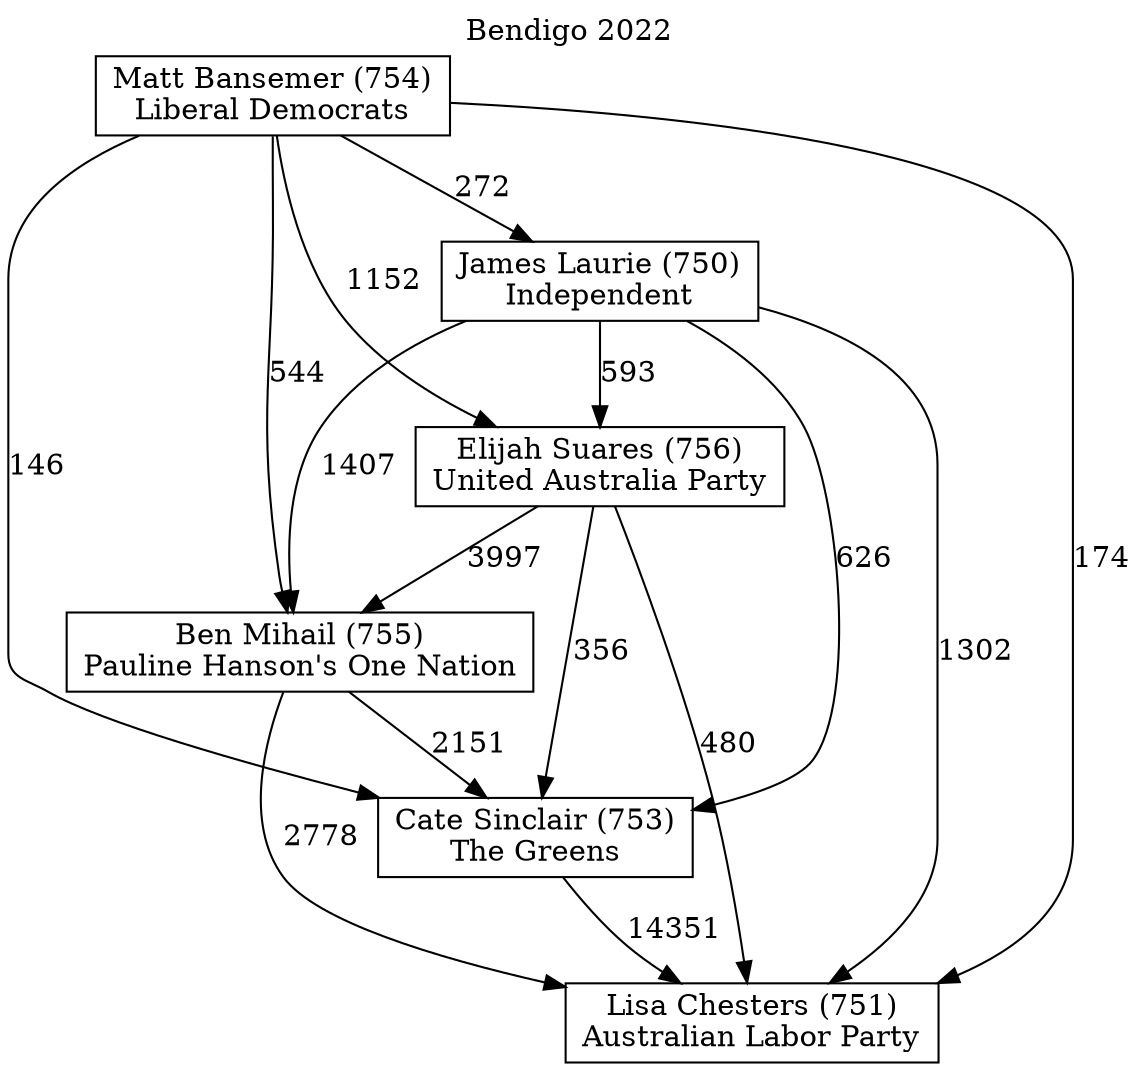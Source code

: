 // House preference flow
digraph "Lisa Chesters (751)_Bendigo_2022" {
	graph [label="Bendigo 2022" labelloc=t mclimit=10]
	node [shape=box]
	"Cate Sinclair (753)" [label="Cate Sinclair (753)
The Greens"]
	"Lisa Chesters (751)" [label="Lisa Chesters (751)
Australian Labor Party"]
	"Elijah Suares (756)" [label="Elijah Suares (756)
United Australia Party"]
	"James Laurie (750)" [label="James Laurie (750)
Independent"]
	"Ben Mihail (755)" [label="Ben Mihail (755)
Pauline Hanson's One Nation"]
	"Matt Bansemer (754)" [label="Matt Bansemer (754)
Liberal Democrats"]
	"James Laurie (750)" -> "Cate Sinclair (753)" [label=626]
	"Matt Bansemer (754)" -> "Elijah Suares (756)" [label=1152]
	"Elijah Suares (756)" -> "Ben Mihail (755)" [label=3997]
	"James Laurie (750)" -> "Elijah Suares (756)" [label=593]
	"Matt Bansemer (754)" -> "Cate Sinclair (753)" [label=146]
	"Cate Sinclair (753)" -> "Lisa Chesters (751)" [label=14351]
	"Ben Mihail (755)" -> "Lisa Chesters (751)" [label=2778]
	"Matt Bansemer (754)" -> "Lisa Chesters (751)" [label=174]
	"Matt Bansemer (754)" -> "James Laurie (750)" [label=272]
	"Matt Bansemer (754)" -> "Ben Mihail (755)" [label=544]
	"James Laurie (750)" -> "Lisa Chesters (751)" [label=1302]
	"Ben Mihail (755)" -> "Cate Sinclair (753)" [label=2151]
	"James Laurie (750)" -> "Ben Mihail (755)" [label=1407]
	"Elijah Suares (756)" -> "Cate Sinclair (753)" [label=356]
	"Elijah Suares (756)" -> "Lisa Chesters (751)" [label=480]
}
